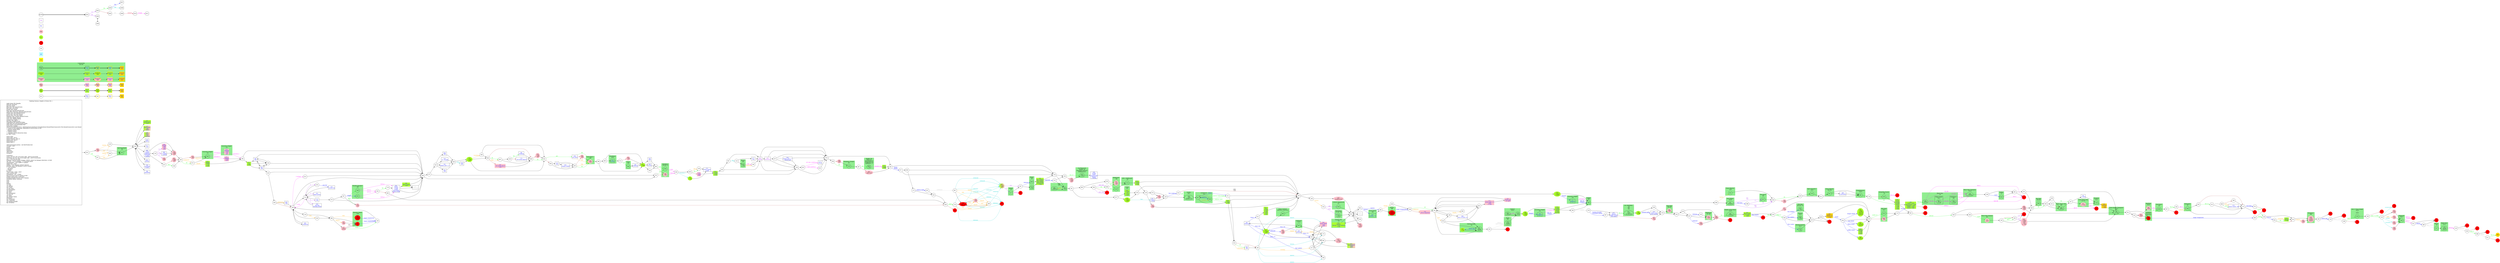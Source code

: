 digraph "Fighting Fantasy: Knights of Doom" {
	// graph defaults
	rankdir=LR
	mclimit=50
	nodesep=.3 // changes horizontal separation of nodes
	ranksep=.4 // changes vertical separation of nodes
	node [height=.7
		width=.7
		shape=ellipse
		margin=0]
	edge[weight=5]

	// a box for a graph label
	// note that you can override the defaults set above
	title [label = "Fighting Fantasy: Knights of Doom 56/--/--\n\n \
		Light Green Fill: Benefits\l \
		Pink Fill: Penalties\l \
		Red Fill: Death\l \
		Blue Text: Key Items/Events\l \
		Red Text: Lost Items\l \
		Purple Text: Shops\l \
		Blue Line: Forced Items/Events\l \
		Light Blue Text/Line: Optional Items/Events\l \
		Purple Line: Dice Related Events\l \
		Green Line: Stat Test Passed\l \
		Brown Line: Stat Test Failed\l \
		Magenta Line: Combat Related Events\l \
		Grey Text: Riddle Answer\l \
		Grey Line: Hidden Option\l \
		Orange Line: Spells\l \
		Red Line: Possible Error\l \
		Gold/Yellow Fill: Required Nodes\l \
		Light Blue Fill: Recommended Nodes\l \
		Gold Outline: Recommended Path\l \
		Green Box: Combat\l \
		SK/ST/LK/AT/AR/TM/CW/CL: Skill/Stamina/Luck/Attack Strength/Attack Round/Time/Consecutive Win Round/Consecutive Lose Round\l \
		?: Chance of this happening, depending on instructions in text\l \
		*: Special Combat Rules\l \
		-: Negative Status\l \
		+: Positive Status\l \
		^: Damage can be reduced by items\l \
		@: Take 2 items\l\l \
		Starts with:\l \
		Initial Skill: 1d6+6\l \
		Initial Stamina: 2d6+12\l \
		Initial Luck: 1d6+6\l \
		Initial Honor: 6\l \
		Initial Time: 0\l\l \
		skill/stamina/luck potion: +all SK/ST/LK&1ILK\l \
		10 meal: +4ST\l \
		sword\l \
		leather armor\l \
		lantern\l \
		tinderbox\l \
		2d6+6 gold\l \
		backpack\l\l \
		Comments:\l \
		Lance, test SK, SK-2 if no lance skill, -2EST if successful\l \
		Crossbow, test SK, SK-2 if no target skill, -2EST if successful\l \
		Axe, -1 SK if no axe skill\l \
		Ironbane, destroy enemy weapon (-3ESK), armor (no damage reduction), or both\l \
		SK* test, -1 if no tracking, +1 if hunting charm\l \
		shadowblade, +1AT, 3DMG vs undead\l \
		shield ring, -1EAT\l \
		aelfgar, +1AT, damage undead+demons\l \
		grenade, deals 1d6 damage to self or enemy\l \
		+, use crossbow\l \
		-, use lance\l \
		!, EDMG+\l \
		@, DMG-\l \
		**holy strike -1ESK, -2EST\l \
		salve restores 6ST\l \
		warhammer -1AT, +1DMG\l \
		holy oil can be used as banish or holy\l \
		ziridian charm pass 2 luck tests\l \
		healing draught restores IST/2 stamina\l \
		revelation equals commune\l \
		none\l \
		none\l \
		none\l \
		Market:\l \
		1g: rope\l \
		1g: lantern\l \
		3g: 6 bolts\l \
		1g: per meal\l \
		5g: breastplate\l \
		2g: mirror\l \
		4g: salve\l \
		6g: warhammer\l \
		7g: holy oil\l \
		3g: spear\l \
		4g: ziridian charm\l \
		Alchemist:\l \
		4g: witherwell\l \
		3g: 2 antitoxin\l \
		3g: healing draught\l \
		6g: revelation\l \
		"
		shape = "box"
		margin = 0.1]

	subgraph Required {
		node [style = "filled" color = "gold" fillcolor = "gold" fontcolor = "blue" shape = "rect"]
		key3
		boo5
		dam5
		monboo5
		mondam5
		mon5
		286
		242
		400 [fontcolor = "black" shape = "octagon"]
	}

	subgraph Required2 {
		node [style = "filled" color = "#FFF700" fillcolor = "#FFF700" fontcolor = "blue" shape = "rect"]
		req2
	}

	subgraph Recommended {
		node [penwidth = 3 color = "gold"]
		txt2
		key2 [shape = "rect" fontcolor = "blue"]
		boo3 [style = "filled" fillcolor = "greenyellow"]
		boo4 [style = "filled" fillcolor = "greenyellow"]
		dam3 [style = "filled" fillcolor = "pink"]
		dam4 [style = "filled" fillcolor = "pink"]
		monboo3 [style = "filled" fillcolor = "greenyellow"]
		monboo4 [style = "filled" fillcolor = "greenyellow"]
		mondam3 [style = "filled" fillcolor = "pink"]
		mondam4 [style = "filled" fillcolor = "pink"]
		mon3
		mon4
	}
	
	subgraph Optional {
		node [style = "filled" color = "paleturquoise1" fillcolor = "paleturquoise1" fontcolor = "blue" shape = "rect"]
		opt
	}

	subgraph Combat {
		style = "filled" color = "palegreen2"
		subgraph cluster_MONSTER {
			label = "? MONSTER\n 0/0 0/0"
			mon1 [label = "\N\n text"]
			mon2 [shape = "rect" fontcolor = "blue" label = "\N\n text"]
			mon3 [label = "\N\n text"]
			mon4 [shape = "rect" fontcolor = "blue" label = "\N\n text"]
			mon5 [shape = "rect" fontcolor = "blue" label = "\N\n text"]
			monboo1 [style = "filled" color = "greenyellow" label = "\N\n text"]
			monboo2 [shape = "rect" style = "filled" color = "greenyellow" fontcolor = "blue" label = "\N\n text"]
			monboo3 [label = "\N\n text"]
			monboo4 [shape = "rect" fontcolor = "blue" label = "\N\n text"]
			monboo5 [shape = "rect" fontcolor = "blue" label = "\N\n text"]
			mondam1 [style = "filled" color = "pink" label = "\N\n text"]
			mondam2 [shape = "rect" style = "filled" color = "pink" fontcolor = "blue" label = "\N\n text"]
			mondam3 [label = "\N\n text"]
			mondam4 [shape = "rect" fontcolor = "blue" label = "\N\n text"]
			mondam5 [shape = "rect" fontcolor = "blue" label = "\N\n text"]
		}
		
		subgraph cluster_SPECTRAL_KNIGHT {
			label = "Spectral Knight\n 9/8"
			255
		}
		
		subgraph cluster_ASSASSIN_S_DAGGER {
			label = "Assassin's Dagger\n 10/-"
			043
		}
		
		subgraph cluster_ASSASSIN_S_DAGGER2 {
			label = "Assassin's Dagger\n 10/-"
			373 [shape = "rect" style = "filled" color = "pink" fontcolor = "blue" label = "\N\n Reggad\n +1DAY\n -1SK\n -2ST"]
		}
		
		subgraph cluster_DEMONIC_SLAYER {
			label = "Demonic Slayer\n 10/8"
			013 [style = "filled" color = "red"]
			223 [style = "filled" color = "red" label = "\N\n -1ESK\n -2EST"]
		}
		
		subgraph cluster_HOODED_ATTACKER {
			label = "Hooded Attacker*\n 8/8"
			025
			106
		}
		
		subgraph cluster_GREAT_BOAR {
			label = "Great Boar+-\n 8/8"
			256 [style = "filled" color = "pink" label = "\N\n +2PT"]
		}
		
		subgraph cluster_THORNBEAST {
			label = "Thornbeast\n 8/10"
			352 [shape = "rect" fontcolor = "blue" label = "\N\n Nroht"]
		}
		
		subgraph cluster_CLERIC {
			label = "Cleric\n 6/6"
			394
		}
		
		subgraph cluster_MURDERER {
			label = "Murderer\n 7/6 6/8 7/7"
			038
			346 [style = "filled" color = "pink" label = "\N\n -2ST"]
		}
		
		subgraph cluster_WYRD {
			label = "Wyrd**\n 9/6"
			036 [label = "\N\n -1AT"]
		}
		
		subgraph cluster_MUMMERS_DRAGON {
			label = "Mummers' Dragon\n 8/7"
			328
		}
		
		subgraph cluster_MUMMERS {
			label = "Knight 7/6\n Witch 8/7\n Horsehead 6/7\n Pickpocket 6/5\n Oddfellow 7/7"
			062 [label = "\N*\n -1AT"]
		}
		
		subgraph cluster_INITIATE {
			label = "Initiate\n 7/6"
			157
		}
		
		subgraph cluster_BRYAR {
			label = "Bryar\n 9/9"
			089
			272 [label = "\N\n -2AT"]
		}
		
		subgraph cluster_OUTLAWS {
			label = "Cut-Throat 6/5\n Bandit 7/6\n Renegade Monk 6/7\n Wolfshead 8/7"
			205 [label = "\N*\n +1AT?"]
		}
		
		subgraph cluster_LICH {
			label = "Lich\n 8/9"
			065 [label = "\N\n -1d6EST"]
			283 [label = "\N\n -1AT?"]
		}
		
		subgraph cluster_HELLHOUND {
			label = "Hellhound*\n 7/6"
			310
			375 [style = "filled" color = "pink" label = "\N\n -1SK\n -2ST"]
		}
		
		subgraph cluster_HELLHOUNDS {
			label = "1d6+1 Hellhound*\n 7/6"
			115
		}
		
		subgraph cluster_CRONE {
			label = "Crone\n 6/5"
			292 [shape = "rect" style = "filled" color = "greenyellow" fontcolor = "blue" label = "\N\n 2 meal\n -1AT\n +1DAY\n +2ST"]
		}
		
		subgraph cluster_SNAKES {
			label = "Snakes\n 8/11"
			300 [label = "\N\n -2AT?\n EDMG=4?"]
		}
		
		subgraph cluster_COCKATRICE {
			label = "Cockatrice*\n 7/7"
			027
			090
		}
		
		subgraph cluster_CAILLEACH {
			label = "Cailleach*\n 12/12"
			345
		}
		
		subgraph cluster_CHAOS_CENTAUR {
			label = "Chaos Centaur!\n 10/9 9/10 10/10 9/11"
			060
		}
		
		subgraph cluster_UNDEAD_CHAMPION {
			label = "Undead Champion@\n 9/7"
			358
		}
		
		subgraph cluster_HORSEMAN {
			label = "Horseman\n 7/7 6/7 7/6"
			275 [label = "\N\n -2AT?"]
		}
		
		subgraph cluster_VAMPIRE_BAT {
			label = "Vampire Bat\n 7/6"
			234 [shape = "rect" style = "filled" color = "greenyellow" fontcolor = "blue" label = "\N\n lantern\n Myrton -1ESK undead\n +1LK"]
		}
		
		subgraph cluster_GRAVE_WORM {
			label = "Grave-Worm\n 8/6"
			337 [shape = "rect" fontcolor = "blue" label = "\N\n guildas: 75"]
		}
		
		subgraph cluster_HAUNT {
			label = "Haunt\n 9/8"
			376 [style = "filled" color = "red" label = "\N\n -1ESK?\n -2EST?"]
		}
		
		subgraph cluster_SKELETAL_DOG {
			label = "Skeletal Dog@\n 7/6"
			320 [style = "filled" color = "greenyellow" label = "\N\n +1LK"]
			391 [label = "\N\n -1ESK?\n -2EST?"]
		}
		
		subgraph cluster_DEATHSHEAD {
			label = "Haunt\n 9/5"
			270 [label = "\N\n -1ESK?\n -2EST?"]
		}
		
		subgraph cluster_CADAVER {
			label = "Cadaver\n 10/12"
			056
			116 [label = "\N\n -1AT?"]
		}
		
		subgraph cluster_ASSASSIN_S_DAGGER3 {
			label = "Assassin's Dagger\n 10/-"
			249 [shape = "rect" fontcolor = "blue" label = "\N\n dagger?"]
		}
		
		subgraph cluster_ASSASSIN_S_DAGGER4 {
			label = "Assassin's Dagger\n 10/-"
			371 [shape = "rect" fontcolor = "blue" label = "\N\n dagger?"]
		}
		
		subgraph cluster_ORC_WOLF_RIDER {
			label = "Orc Wolf-Rider\n 7/6\n 6/6\n 7/5"
			037 [label = "\N\n -1AT?\n -2x1d6/2ST"]
		}
		
		subgraph cluster_TREE_MAN {
			label = "Tree Man\n 8/8 8/8"
			069 [style = "filled" color = "pink" label = "\N\n +4PT"]
		}
		
		subgraph cluster_WODEWOSE {
			label = "Wodewose\n 9/7 9/8"
			018 [style = "filled" color = "pink" label = "\N\n +5PT"]
		}
		
		subgraph cluster_KNIGHT_OF_THE_FLAME {
			label = "Knight of the Flame\n 12/12"
			280 [label = "\N\n +1EDMG"]
		}
		
		subgraph cluster_HORNED_SERPENT {
			label = "Horned Serpent\n 8/13"
			273 [label = "\N\n -2AT"]
		}
		
		subgraph cluster_FIRE_IMP {
			label = "Fire Imp\n 9/4 8/4 7/5"
			165 [label = "\N\n -2AT"]
		}
		
		subgraph cluster_VERACNA {
			label = "Veracna\n 9/10"
			366 [label = "\N\n -2AT"]
		}
		
		subgraph cluster_HILL_GIANT {
			label = "Hill Giant\n 9/11"
			010
			088 [style = "filled" color = "pink" label = "\N*\n -2ST"]
		}
		
		subgraph cluster_BEAST_MEN {
			label = "Beast Men\n 10"
			184 [label = "\N\n -2EAT?"]
			
			subgraph cluster_CHAOS_STEED {
				color = "black" fillcolor = "palegreen2"
				label = "Chaos Steed\n 9/12"
				067 [label = "\N\n -1EFR"]
			}
			
			subgraph cluster_GOREHORN {
				color = "black" fillcolor = "palegreen2"
				label = "Gorehorn+\n 8/9"
				254 [label = "\N\n -1EFR"]
			}
		}
		
		subgraph cluster_CHAOS_KNIGHT_CHAMPION {
			label = "Chaos Knight Champion*\n 12/12"
			296 [label = "\N\n -0~2AT"]
		}
		
		subgraph cluster_RAT_MAN {
			label = "Rat Man\n 5/6 6/5"
			393
		}
		
		subgraph cluster_CHAOS_BEAST_MAN {
			label = "Chaos Beast Man\n 8/8"
			386 [label = "\N\n -2EST?"]
		}
		
		subgraph cluster_RABID_CHAOS_HOUND {
			label = "Chaos Beast Man\n 7/7 7/7"
			331 [style = "filled" color = "pink" label = "\N\n -0~4ST"]
		}
		
		subgraph cluster_GARGOYLE {
			label = "Gargoyle\n 9/10 9/11\n 10/9 9/10"
			363 [style = "filled" color = "red" label = "\N\n -1AT"]
		}
		
		subgraph cluster_BEAST_MAN_SHAMAN {
			label = "Beast Man Shaman\n 8/7"
			171 [style = "filled" color = "pink" label = "\N\n -3ST?"]
		}
		
		subgraph cluster_REPTILIAN {
			label = "Reptilian\n 10/15"
			294 [style = "filled" color = "pink" label = "\N\n -2ST?"]
		}
		
		subgraph cluster_IRON_EATER {
			label = "Iron-Eater*\n 4/5"
			329
		}
		
		subgraph cluster_POLTERGEIST {
			label = "Poltergeist\n 9/-"
			198
		}
		
		subgraph cluster_MORGWYN {
			label = "Morgwyn*\n 9/9"
			029 [style = "filled" color = "pink" label = "\N\n -1SK?\n -1ESK?\n -2EST?"]
		}
		
		subgraph cluster_MURGRIM {
			label = "Murgrim\n 10/11"
			110
		}
		
		subgraph cluster_BEAST_MAN_CHAMPION {
			label = "Beast Man Champion\n 12/14"
			149 [label = "\N\n +1EDMG"]
		}
		
		subgraph cluster_SOLDIER {
			label = "Soldier\n 7/7"
			035
		}
		
		subgraph cluster_TROLL {
			label = "Soldier\n 9/9"
			048
		}
		
		subgraph cluster_IRON_GOLEM {
			label = "Iron Golem*\n 10/16"
			382 [label = "\N\n -weapon?"]
		}
		
		subgraph cluster_WAR_HORSE {
			label = "War-Horse\n 8/9"
			347
		}
		
		subgraph cluster_OGER_OVERSEER {
			label = "Oger Overseer-*\n 9/10"
			124
		}
		
		subgraph cluster_WEAPONMASTER {
			label = "Weaponmaster\n 10/12"
			061
		}
		
		subgraph cluster_HOBGOBLIN_FANATIC {
			label = "Hobgoblin Fanatic\n 7/6"
			233
		}
		
		subgraph cluster_CHAOS_WARRIOR {
			label = "Chaos Warrior\n 9/8 8/9"
			357
		}
		
		subgraph cluster_CHAOS_KNIGHT {
			label = "1d6-1? Chaos Knight\n 10/12\n ...\n 10/12"
			229
		}
		
		subgraph cluster_BELGAROTH {
			label = "Belgaroth\n 12/17"
			162
		}
		
		subgraph cluster_RAVEN {
			label = "Raven\n 7/8"
			127
		}
		
		subgraph cluster_NIGHT_MARE {
			label = "Night-Mare\n 10/11"
			176 [label = "\N\n -1ESK?\n -2EST?"]
		}
		
		subgraph cluster_CHAOS_WARRIOR2 {
			label = "Chaos Warrior*\n 10/9"
			201
		}
		
		cbt
	}

	subgraph Death {
		node [style = "filled" color = "red"]
		ddt
		004
		007
		013
		028
		039
		092
		096
		107
		108
		113
		118
		143
		144
		155
		159
		169
		180
		207
		210
		223
		238
		259
		265
		271
		276
		282
		318
		364
		355
		359
		388
	}

	subgraph Boost {
		node [style = "filled" color = "greenyellow"]
		bst
		boo1 [label = "\N\n text"]
		boo2 [shape = "rect" fontcolor = "blue" label = "\N\n text"]
		boo3 [label = "\N\n text"]
		boo4 [shape = "rect" fontcolor = "blue" label = "\N\n text"]
		boo5 [shape = "rect" fontcolor = "blue" label = "\N\n text"]
		017 [label = "\N\n +1HR"]
		024 [shape = "rect" fontcolor = "blue" label = "\N\n 3 meal\n +1DAY\n +1LK"]
		032 [shape = "rect" fontcolor = "blue" label = "\N\n griffin shield\n -1EAT"]
		033 [shape = "rect" fontcolor = "blue" label = "\N\n flame shield\n +1DAY\n +2ST"]
		041 [color = "greenyellow:pink" label = "\N\n +1LK\n -4ST"]
		081 [label = "\N\n +all SK\n +all ST"]
		101 [shape = "rect" fontcolor = "blue" label = "\N\n Ecrof\n 5 meals\n 20 gold\n sword?\n +1LK\n +1HR\n +5ST\n +5FR"]
		122 [shape = "rect" fontcolor = "blue" label = "\N\n Rotiart\n +1LK"]
		125 [label = "\N\n +1DAY\n +4ST"]
		135 [label = "\N\n +1DAY\n +3ST"]
		136 [label = "\N\n +1HR"]
		141 [shape = "rect" fontcolor = "blue" label = "\N\n dagger\n +1DAY\n +1LK\n +2ST"]
		152 [shape = "rect" fontcolor = "blue" label = "\N\n 8 gold\n +1HR"]
		160 [shape = "rect" fontcolor = "blue" label = "\N\n garlic breath\n +4ST"]
		168 [shape = "rect" fontcolor = "blue" label = "\N\n 2 meal\n +1HR"]
		177 [color = "greenyellow:pink" shape = "rect" fontcolor = "blue" label = "\N\n breastplate\n -1AT\n -1DMG"]
		185 [shape = "rect" fontcolor = "blue" label = "\N\n fear spiders/\n fear snakes/\n fear height\n twisted staff\n +1HR"]
		186 [shape = "rect" fontcolor = "blue" label = "\N\n fireball\n +1SK\n +1LK\n +4ST"]
		199 [label = "\N\n +1HR\n +2LK"]
		202 [label = "\N\n +1DAY\n +2ST"]
		217 [shape = "rect" fontcolor = "blue" label = "\N\n -fear\n +1DAY\n +1LK\n +1SK \n +2ST\n -2ST"]
		231 [color = "greenyellow:pink" shape = "rect" fontcolor = "blue" label = "\N\n shadowblade\n -1SK?\n -2ST?"]
		241 [shape = "rect" fontcolor = "blue" label = "\N\n -3 gold\n +1DAY\n +2ST"]
		242 [shape = "rect" fontcolor = "blue" label = "\N\n celastrix\n +1LK\n +1HR"]
		253 [label = "\N\n +1LK"]
		286 [shape = "rect" fontcolor = "blue" label = "\N\n aelfgar: 11\n restore ST\n +1LK"]
		317 [shape = "rect" fontcolor = "blue" label = "\N\n -1g?\n +2ST?"]
		306 [shape = "rect" fontcolor = "blue" label = "\N\n varen +4FR\n mercenaries +5FR\n villagers +3FR\n militia +4FR\n tactics +2FR"]
		319 [label = "\N\n +1DAY?\n +1ST?"]
		336 [color = "greenyellow:pink" shape = "rect" fontcolor = "blue" label = "\N\n mace\n -1AT\n +1EDMG"]
		369 [label = "\N\n +all ST"]
		374 [shape = "rect" fontcolor = "blue" label = "\N\n 5 gold\n 3 meals\n Ecrof\n +1DAY\n -all ST/2"]
		395 [label = "\N\n +1HR\n +all SK\n +all LK\n +all ST"]
	}

	subgraph Damage {
		node [style = "filled" color = "pink"]
		ddg
		dam1 [label = "\N\n text"]
		dam2 [shape = "rect" fontcolor = "blue" label = "\N\n text"]
		dam3 [label = "\N\n text"]
		dam4 [shape = "rect" fontcolor = "blue" label = "\N\n text"]
		dam5 [shape = "rect" fontcolor = "blue" label = "\N\n text"]
		005 [label = "\N\n -2x2d6(-4?)ST"]
		020 [label = "\N\n -5ST"]
		021 [label = "\N\n -1SK?\n -0~4ST"]
		044 [label = "\N\n -1LK\n -3ST?"]
		056 [label = "\N\n -1d6ST"]
		078 [label = "\N\n -1SK\n -3ST"]
		079 [label = "\N\n -2ST"]
		084 [label = "\N\n +1HR\n -1SK?\n -1LK\n -2~4ST"]
		114 [label = "\N\n -1HR\n -2ST"]
		131 [shape = "rect" fontcolor = "blue" label = "\N\n shield ring\n -0~4ST"]
		132 [shape = "rect" fontcolor = "blue" label = "\N\n -1d6 metal objects\n -2ST"]
		133 [label = "\N\n -1HR"]
		143 [label = "\N\n -1d6+2ST"]
		145 [label = "\N\n -3ST"]
		146 [label = "\N\n -5ST"]
		153 [shape = "rect" fontcolor = "blue" label = "\N\n -1SK in sepulchre"]
		163 [label = "\N\n -1SK\n -2ST"]
		167 [label = "\N\n -1ST?"]
		170 [shape = "rect" fontcolor = "blue" label = "\N\n 3 gold\n -2ST"]
		182 [label = "\N\n -1ST"]
		183 [label = "\N\n -2ST"]
		204 [label = "\N\n -4ST"]
		208 [label = "\N\n -4ST"]
		209 [label = "\N\n -2ST"]
		211 [shape = "rect" fontcolor = "blue" label = "\N\n Reggad\n +1DAY\n -2ST?"]
		214 [shape = "rect" fontcolor = "blue" label = "\N\n ballad, part 3: 8\n -1SK?\n -3~6ST"]
		216 [label = "\N\n -1SK\n -3ST"]
		228 [label = "\N\n -2ST"]
		237 [label = "\N\n -3ST"]
		239 [label = "\N\n -2ST"]
		257 [label = "\N\n -1LK"]
		261 [label = "\N\n -1HR\n -2ST"]
		262 [label = "\N\n -5ST"]
		264 [label = "\N\n -1ST"]
		298 [shape = "rect" fontcolor = "blue" label = "\N\n Eugalp\n -1SK\n -1LK\n -3ST"]
		299 [label = "\N\n -5ST"]
		301 [label = "\N\n -1LK\n -3ST"]
		321 [label = "\N\n -3x?ST"]
		301 [label = "\N\n -1d6+2ST*"]
		349 [label = "\N\n +5PT"]
		350 [shape = "rect" fontcolor = "blue" label = "\N\n moon shield\n -1LK\n -2ST?"]
		368 [label = "\N\n +3PT"]
		370 [label = "\N\n -2ST"]
		397 [label = "\N\n -1LK"]
		399 [label = "\N\n -2HR\n -2LK"]
	}

	subgraph Key_Item {
		node [fontcolor = "blue" shape = "rect"]
		kky
		key1 [label = "\N\n text"]
		key2 [label = "\N\n text"]
		key3 [label = "\N\n text"]
		009 [label = "\N\n lance"]
		034 [label = "\N\n ballad, part 1: 7\n refund gold"]
		046 [label = "\N\n talisman"]
		051 [label = "\N\n Enorc\n +1DAY"]
		052 [label = "\N\n glass prism"]
		055 [label = "\N\n dragon shield"]
		064 [label = "\N\n -3 meal/\n -1 potion"]
		068 [label = "\N\n info" tooltip = "manticore banarask hills"]
		070 [label = "\N\n power words: 196"]
		071 [label = "\N\n axe"]
		072 [label = "\N\n Ronnoc\n magic sword\n lion shield"]
		080 [label = "\N\n 5 meal\n lantern\n tinderbox\n 20 gold\n 2 potion"]
		091 [label = "\N\n helmet"]
		099 [label = "\N\n info" tooltip = "clerics evil / forest in danger / slained by demon"]
		103 [label = "\N\n Eehsnab"]
		111 [label = "\N\n info" tooltip = "clerics temple havalok / miller spy"]
		112 [label = "\N\n info" tooltip = "runes translation"]
		117 [label = "\N\n Ecrof"]
		121 [label = "\N\n raven charm\n 3 gold"]
		174 [label = "\N\n -1d3 metal objects"]
		206 [label = "\N\n info" tooltip = "aelfgar in cairns of dunar?"]
		215 [fontcolor = "grey" label = "\N\n cadaver"]
		230 [label = "\N\n crossbow\n 6 bolts"]
		232 [label = "\N\n crystal orb"]
		244 [label = "\N\n -6~+6 gold"]
		246 [label = "\N\n 8 gold\n locket\n quarterstaff\n dagger\n 2 swords"]
		258 [label = "\N\n info" tooltip = "beware beast that are men / heel warrior of stone / forest of skull"]
		266 [label = "\N\n ironbane"]
		268 [label = "\N\n info" tooltip = "priest ghost graveyard / end of hiding blood moon / druid dark rites forest / robbers countryside"]
		277 [label = "\N\n info" tooltip = "lord of the first / prisoners of wickerman"]
		281 [label = "\N\n ballad, part 1: 3"]
		288 [label = "\N\n Ecrof"]
		304 [label = "\N\n door of skulls: x5"]
		305 [label = "\N\n iron key\n hunting charm"]
		315 [label = "\N\n forest sap\n elven amulet"]
		341 [label = "\N\n info" tooltip = "tapestry tree people"]
		342 [label = "\N\n -2 meal"]
		343 [label = "\N\n use xbow"]
		354 [label = "\N\n Rellim\n 2 meal\n 6 gold\n herb liquid\n hood & cloak"]
		362 [label = "\N\n info" tooltip = "herluin west"]
		377 [fontcolor = "grey" label = "\N\n wolfsbane"]
		380 [label = "\N\n info" tooltip = "free bird of light"]
		383 [label = "\N\n Eehsnab"]
		389 [label = "\N\n gauntlets"]
		390 [label = "\N\n 4 grenades"]
		392 [label = "\N\n cockatrice"]
	}
	
	subgraph Shop {
		node [fontcolor = "purple" shape = "rect"]
		shp
		193 [label = "\N\n Alchemist"]
		248 [label = "\N\n Market"]
	}

	mon1 -> mon2 -> mon3 -> mon4 -> mon5 [penwidth = 3]
	boo1 -> boo2 -> boo3 -> boo4 -> boo5 [penwidth = 3]
	dam1 -> dam2 -> dam3 -> dam4 -> dam5
	txt1 -> key1 -> txt2 -> key2 -> key3
	monboo1 -> monboo2 -> monboo3 -> monboo4 -> monboo5
	mondam1 -> mondam2 -> mondam3 -> mondam4 -> mondam5

	myTitle -> z001 [penwidth = 3]
	z001 -> z002 [color = "purple" fontcolor = "purple" label = "1-3"]
	z001 -> z003 [color = "purple" fontcolor = "purple" label = "4-6"]
	z002 -> z004 [color = "green" fontcolor = "green" label = "LK"]
	z002 -> z005 [color = "brown"]
	z003 -> z006 [dir = "both"]
	z004 -> z007 [color = "blue" fontcolor = "blue" label = "req"]
	z004 -> z008 [color = "cyan3" fontcolor = "cyan3" label = "-opt"]
	z005 -> z009 [color = "grey" fontcolor = "grey" label = "info"]
	z009 -> z010 [color = "crimson" fontcolor = "crimson" label = "error(?)"]
	z010 -> z011 [color = "magenta" fontcolor = "magenta" label = "escape"]
	{
		rank = same
		z003
		z006
	}
	title -> 001
	001 -> 057 [color = "green" fontcolor = "green" label = "LK"]
	001 -> 145
	002 -> 159 [color = "brown"]
	002 -> 338 [color = "green" fontcolor = "green" label = "DAY&le;6"]
	003 -> 156 [color = "orange" fontcolor = "orange" label = "ride"]
	003 -> 156 [color = "green" fontcolor = "green" label = "LK"]
	003 -> 170 [color = "brown"]
	005 -> 031
	006 -> 070 [color = "orange" fontcolor = "orange" label = "lore"]
	006 -> 070 [color = "green" fontcolor = "green" label = "LK"]
	006 -> 189 [color = "brown"]
	008 -> 291 [color = "green" fontcolor = "green" label = "LK"]
	008 -> 216 [color = "brown"]
	010 -> 173
	011 -> 400 [color = "green" fontcolor = "green" label = "SK+2?"]
	011 -> 144 [color = "brown"]
	012 -> 217
	012 -> 202
	013 -> 128 [color = "blue" fontcolor = "blue" label = "magic weapon/win"]
	014 -> 204 [color = "orange" fontcolor = "orange" label = "banish"]
	014 -> 029
	015 -> 049
	016 -> 361
	016 -> 391
	016 -> 109
	017 -> 288
	017 -> 158
	017 -> 206
	018 -> 368
	019 -> 310 [color = "green" fontcolor = "green" label = "LK"]
	019 -> 375 [color = "brown"]
	020 -> 162
	021 -> 231
	021 -> 316
	022 -> 314
	023 -> 010 [color = "green" fontcolor = "green" label = "4xSK+2?"]
	023 -> 088 [color = "brown"]
	024 -> 332
	024 -> 150
	025 -> 235 [color = "magenta" fontcolor = "magenta" label = "EST&le;2"]
	025 -> 354 [color = "magenta" fontcolor = "magenta" label = "EST&le;2"]
	026 -> 099
	026 -> 099 [color = "orange" fontcolor = "orange" label = "commune"]
	026 -> 166 [color = "brown"]
	027 -> 090 [color = "orange" fontcolor = "orange" label = "arcane"]
	027 -> 090 [color = "blue" fontcolor = "blue" label = "cockatrice"]
	027 -> 221 [color = "blue" fontcolor = "blue" label = "Enorc"]
	027 -> 168
	029 -> 290
	030 -> 112
	030 -> 353
	031 -> 215
	031 -> 044
	031 -> 195
	031 -> 381
	033 -> 169 [color = "blue" fontcolor = "blue" label = "fear heights"]
	033 -> 245
	034 -> 139
	034 -> 314
	035 -> 207 [color = "magenta" fontcolor = "magenta" label = "AR>4"]
	035 -> 302
	036 -> 164 [color = "orange" fontcolor = "orange" label = "banish"]
	036 -> 164 [color = "magenta" fontcolor = "magenta" label = "win"]
	037 -> 136
	038 -> 293 [color = "magenta" fontcolor = "magenta" label = "2 kills"]
	040 -> 258 [color = "cyan3" fontcolor = "cyan3" label = "-3g"]
	040 -> 125
	041 -> 157 [color = "purple" fontcolor = "purple" label = "1-4"]
	041 -> 287 [color = "purple" fontcolor = "purple" label = "5-6"]
	042 -> 270 [color = "grey" fontcolor = "grey" label = "cadaver\n door of skulls"]
	042 -> 007
	043 -> 373 [color = "magenta" fontcolor = "magenta" label = "2CW/AR>4"]
	043 -> 211 [color = "magenta" fontcolor = "magenta" label = "2CW/AR>4"]
	044 -> 031
	045 -> 077 [color = "blue" fontcolor = "blue" label = "Nroht/\n Rellim"]
	045 -> 219
	046 -> 017
	047 -> 240 [color = "green" fontcolor = "green" label = "SK-2?"]
	047 -> 155 [color = "brown"]
	048 -> 098
	049 -> 147
	049 -> 191
	050 -> 220 [color = "green" fontcolor = "green" label = "LK"]
	050 -> 146 [color = "brown"]
	051 -> 182
	051 -> 126
	052 -> 274
	053 -> 117 [color = "magenta" fontcolor = "magenta" label = "AT=SK+12/EST&le;4"]
	053 -> 022 [color = "magenta" fontcolor = "magenta" label = "EAT=22/ST&le;4"]
	054 -> 122 [color = "orange" fontcolor = "orange" label = "commune"]
	054 -> 122 [color = "green" fontcolor = "green" label = "LK"]
	054 -> 014 [color = "brown"]
	055 -> 353
	056 -> 116
	057 -> 105 [color = "orange" fontcolor = "orange" label = "banish"]
	057 -> 303 [color = "orange" fontcolor = "orange" label = "holy"]
	057 -> 255
	058 -> 113
	058 -> 286
	059 -> 279 [color = "green" fontcolor = "green" label = "4dST"]
	059 -> 108 [color = "brown"]
	060 -> 332
	061 -> 178
	062 -> 152 [color = "magenta" fontcolor = "magenta" label = "win/AR>16"]
	063 -> 243
	064 -> 114
	065 -> 283
	066 -> 223 [color = "orange" fontcolor = "orange" label = "holy"]
	066 -> 237 [color = "orange" fontcolor = "orange" label = "banish"]
	066 -> 321
	066 -> 013
	067 -> 149 [color = "magenta" fontcolor = "magenta" label = "win AR"]
	067 -> 254 [color = "magenta" fontcolor = "magenta" label = "lose AR"]
	068 -> 040
	069 -> 324
	070 -> 212
	072 -> 037 [color = "green" fontcolor = "green" label = "SK+2?"]
	072 -> 397 [color = "brown"]
	073 -> 182
	073 -> 126
	074 -> 187
	074 -> 049
	075 -> 141 [color = "orange" fontcolor = "orange" label = "banish"]
	075 -> 043
	076 -> 368
	076 -> 297
	077 -> 093
	077 -> 219
	078 -> 205
	079 -> 162
	080 -> 114
	080 -> 154
	080 -> 197
	081 -> 023
	082 -> 038 [color = "green" fontcolor = "green" label = "LK"]
	082 -> 346 [color = "brown"]
	083 -> 059
	084 -> 340
	084 -> 296
	085 -> 295
	085 -> 019
	086 -> 365
	086 -> 017
	087 -> 250
	087 -> 008
	088 -> 173
	089 -> 185
	090 -> 027
	090 -> 027 [color = "brown"]
	090 -> 221 [color = "green" fontcolor = "green" label = "mirror/ 2xLK/ Enorc"]
	090 -> 168 [color = "green" fontcolor = "green" label = "mirror/ 2xLK"]
	093 -> 172
	093 -> 219
	094 -> 190 [color = "orange" fontcolor = "orange" label = "banish"]
	094 -> 376
	095 -> 021
	095 -> 316
	097 -> 143
	097 -> 239 [color = "orange" fontcolor = "orange" label = "holy"]
	097 -> 260 [color = "orange" fontcolor = "orange" label = "banish"]
	097 -> 028 [color = "cyan3" fontcolor = "cyan3" label = "talisman"]
	097 -> 041 [color = "cyan3" fontcolor = "cyan3" label = "-witherall"]
	098 -> 201 [color = "orange" fontcolor = "orange" label = "tactics"]
	098 -> 382
	099 -> 166
	100 -> 054 [color = "blue" fontcolor = "blue" label = "Ronnoc"]
	100 -> 014
	101 -> 306
	101 -> 002
	102 -> 026
	102 -> 049
	103 -> 316 [color = "blue" fontcolor = "blue" label = "from 175"]
	103 -> 202 [color = "blue" fontcolor = "blue" label = "from 163"]
	104 -> 265
	104 -> 192 [color = "green" fontcolor = "green" label = "fear heights\n SK-2"]
	104 -> 192 [color = "brown"]
	105 -> 356
	106 -> 235 [color = "magenta" fontcolor = "magenta" label = "EST&le;2"]
	106 -> 354 [color = "magenta" fontcolor = "magenta" label = "EST&le;2"]
	109 -> 063 [color = "orange" fontcolor = "orange" label = "banish"]
	109 -> 243
	109 -> 304
	110 -> 242
	111 -> 074
	111 -> 274
	112 -> 055
	112 -> 353
	114 -> 200
	115 -> 024
	116 -> 056 [color = "magenta" fontcolor = "magenta" label = "2CL"]
	116 -> 199
	117 -> 314
	119 -> 203 [color = "orange" fontcolor = "orange" label = "lore"]
	119 -> 066
	120 -> 333 [color = "grey" fontcolor = "grey" label = "celastrix"]
	120 -> 210
	121 -> 241
	122 -> 014
	123 -> 036
	123 -> 277
	124 -> 311
	125 -> 309 [color = "orange" fontcolor = "orange" label = "tracking"]
	125 -> 385
	125 -> 291
	126 -> 252 [color = "blue" fontcolor = "blue" label = "fear snakes"]
	126 -> 300
	127 -> 176
	128 -> 166
	129 -> 196 [color = "grey" fontcolor = "grey" label = "power words"]
	129 -> 276
	130 -> 205 [color = "green" fontcolor = "green" label = "SK+2?"]
	130 -> 078 [color = "brown"]
	131 -> 243
	132 -> 008
	133 -> 332
	134 -> 362
	134 -> 268
	134 -> 049
	135 -> 051 [color = "cyan3" fontcolor = "cyan3" label = "fear"]
	135 -> 379
	136 -> 315 [color = "blue" fontcolor = "blue" label = "twisted staff"]
	136 -> 194
	137 -> 095
	137 -> 175
	137 -> 339
	137 -> 350
	138 -> 218 [color = "green" fontcolor = "green" label = "1d6+7+2?HR"]
	138 -> 107 [color = "brown"]
	139 -> 053
	139 -> 314
	140 -> 018
	141 -> 285
	142 -> 167
	142 -> 363
	143 -> 239 [color = "orange" fontcolor = "orange" label = "holy"]
	143 -> 260 [color = "orange" fontcolor = "orange" label = "banish"]
	143 -> 028 [color = "cyan3" fontcolor = "cyan3" label = "talisman"]
	143 -> 041 [color = "cyan3" fontcolor = "cyan3" label = "-witherall"]
	145 -> 105 [color = "orange" fontcolor = "orange" label = "banish"]
	145 -> 303 [color = "orange" fontcolor = "orange" label = "holy"]
	145 -> 255
	146 -> 220
	147 -> 325
	147 -> 191
	148 -> 224 [color = "orange" fontcolor = "orange" label = "tactics"]
	148 -> 005
	149 -> 236
	150 -> 073
	150 -> 133
	151 -> 247 [color = "green" fontcolor = "green" label = "SK"]
	151 -> 386 [color = "brown"]
	152 -> 045
	153 -> 243
	154 -> 183 [color = "purple" fontcolor = "purple" label = "1-2"]
	154 -> 298 [color = "purple" fontcolor = "purple" label = "3-4"]
	154 -> 064 [color = "purple" fontcolor = "purple" label = "5-6"]
	156 -> 121
	157 -> 287
	157 -> 364 [color = "magenta" fontcolor = "magenta" label = "AR>6"]
	158 -> 082
	160 -> 377
	160 -> 049
	161 -> 232 [color = "blue" fontcolor = "blue" label = "iron key"]
	161 -> 274
	162 -> 238 [color = "magenta" fontcolor = "magenta" label = "EST&le;7\n Reggad"]
	162 -> 251 [color = "magenta" fontcolor = "magenta" label = "EST&le;7"]
	163 -> 103 [color = "orange" fontcolor = "orange" label = "banish"]
	163 -> 345
	164 -> 248
	165 -> 222
	166 -> 015 [color = "magenta" fontcolor = "magenta" label = "2 actions"]
	166 -> 119
	166 -> 392
	166 -> 274
	166 -> 049
	167 -> 294
	167 -> 363
	168 -> 323
	168 -> 332
	169 -> 245 [color = "green" fontcolor = "green" label = "SK-2"]
	170 -> 241
	171 -> 104
	172 -> 307 [color = "blue" fontcolor = "blue" label = "hood & cloak"]
	172 -> 225
	173 -> 306 [color = "blue" fontcolor = "blue" label = "Ecrof"]
	173 -> 002
	174 -> 008
	175 -> 103 [color = "orange" fontcolor = "orange" label = "banish"]
	175 -> 345
	176 -> 120 [color = "magenta" fontcolor = "magenta" label = "EST&le;6"]
	178 -> 101 [color = "green" fontcolor = "green" label = "LK"]
	178 -> 233 [color = "brown"]
	179 -> 354
	181 -> 327
	181 -> 085
	182 -> 126
	183 -> 114
	184 -> 207 [color = "magenta" fontcolor = "magenta" label = "FR=0"]
	184 -> 149 [color = "magenta" fontcolor = "magenta" label = "EFR&le;2"]
	184 -> 149 [color = "magenta" fontcolor = "magenta" label = "win AR"]
	184 -> 067 [color = "magenta" fontcolor = "magenta" label = "lose AR"]
	185 -> 213 [color = "blue" fontcolor = "blue" label = "captured"]
	185 -> 219
	186 -> 023
	187 -> 025 [color = "blue" fontcolor = "blue" label = "helmet"]
	187 -> 370
	188 -> 208 [color = "brown"]
	188 -> 328 [color = "green" fontcolor = "green" label = "LK"]
	189 -> 212
	190 -> 289
	191 -> 038 [color = "green" fontcolor = "green" label = "LK"]
	191 -> 346 [color = "brown"]
	192 -> 265 [color = "purple" fontcolor = "purple" label = "1-3"]
	192 -> 084 [color = "purple" fontcolor = "purple" label = "4-6"]
	193 -> 227
	193 -> 139
	193 -> 314
	194 -> 278
	195 -> 234
	195 -> 031
	196 -> 229 [color = "green" fontcolor = "green" label = "3dST"]
	196 -> 180 [color = "brown"]
	197 -> 348 [color = "green" fontcolor = "green" label = "SK-1"]
	197 -> 261 [color = "brown"]
	198 -> 335
	198 -> 212
	199 -> 249 [color = "blue" fontcolor = "blue" label = "Reggad"]
	199 -> 374
	200 -> 075 [color = "orange" fontcolor = "orange" label = "commune"]
	200 -> 075 [color = "green" fontcolor = "green" label = "LK"]
	200 -> 228 [color = "brown"]
	201 -> 050
	202 -> 163 [color = "blue" fontcolor = "blue" label = "-Eehsnab"]
	202 -> 060
	203 -> 166
	203 -> 066
	204 -> 029
	205 -> 246
	206 -> 082
	208 -> 328
	209 -> 256
	211 -> 285
	212 -> 372 [color = "blue" fontcolor = "blue" label = "iron bane"]
	212 -> 259
	213 -> 283
	213 -> 130
	214 -> 131
	214 -> 243
	215 -> 031
	216 -> 291
	217 -> 332
	218 -> 118 [color = "cyan3" fontcolor = "cyan3" label = "crystal orb"]
	218 -> 262 [color = "cyan3" fontcolor = "cyan3" label = "aelfgar"]
	218 -> 299 [color = "cyan3" fontcolor = "cyan3" label = "crossbow"]
	218 -> 079 [color = "orange" fontcolor = "orange" label = "holy"]
	218 -> 020
	219 -> 283
	219 -> 130
	220 -> 124
	220 -> 311
	221 -> 323
	221 -> 332
	222 -> 113
	222 -> 058
	223 -> 128 [color = "blue" fontcolor = "blue" label = "magic weapon/win"]
	224 -> 358 [color = "purple" fontcolor = "purple" label = "odd"]
	224 -> 275 [color = "purple" fontcolor = "purple" label = "even"]
	225 -> 059
	226 -> 386
	227 -> 034 [color = "grey" fontcolor = "grey" label = "puzzle"]
	227 -> 139
	227 -> 314
	228 -> 141 [color = "orange" fontcolor = "orange" label = "commune"]
	228 -> 043
	229 -> 138
	231 -> 316
	232 -> 274
	233 -> 004 [color = "magenta" fontcolor = "magenta" label = "AR>4"]
	233 -> 101
	234 -> 031
	235 -> 179 [color = "green" fontcolor = "green" label = "LK"]
	235 -> 083 [color = "brown"]
	236 -> 035 [color = "blue" fontcolor = "blue" label = "varen"]
	236 -> 302
	237 -> 013
	239 -> 143
	239 -> 260 [color = "orange" fontcolor = "orange" label = "banish"]
	239 -> 028 [color = "cyan3" fontcolor = "cyan3" label = "talisman"]
	239 -> 041 [color = "cyan3" fontcolor = "cyan3" label = "-witherall"]
	240 -> 198 [color = "orange" fontcolor = "orange" label = "banish"]
	240 -> 198 [color = "magenta" fontcolor = "magenta" label = "AR>5"]
	241 -> 334
	241 -> 139
	242 -> 296
	243 -> 016 [color = "orange" fontcolor = "orange" label = "lore"]
	243 -> 361
	243 -> 391
	243 -> 109
	244 -> 040
	245 -> 330 [color = "green" fontcolor = "green" label = "HR\ge;11"]
	245 -> 257 [color = "brown"]
	246 -> 332
	247 -> 342
	247 -> 331
	248 -> 193
	248 -> 139
	248 -> 314
	249 -> 374 [color = "blue" fontcolor = "blue" label = "holy oil\n -Reggad"]
	249 -> 374 [color = "magenta" fontcolor = "magenta" label = "2CW/AR>4"]
	250 -> 266 [color = "green" fontcolor = "green" label = "SK"]
	250 -> 174 [color = "brown"]
	251 -> 360 [color = "blue" fontcolor = "blue" label = "Rotiart"]
	251 -> 096
	252 -> 300 [color = "green" fontcolor = "green" label = "SK"]
	252 -> 332 [color = "brown"  label = "-1HR\n -1LK"]
	253 -> 121
	254 -> 149 [color = "magenta" fontcolor = "magenta" label = "win AR"]
	254 -> 207 [color = "magenta" fontcolor = "magenta" label = "lose AR"]
	255 -> 356
	256 -> 086
	257 -> 023
	258 -> 125
	260 -> 143
	260 -> 239 [color = "orange" fontcolor = "orange" label = "holy"]
	260 -> 028 [color = "cyan3" fontcolor = "cyan3" label = "talisman"]
	260 -> 041 [color = "cyan3" fontcolor = "cyan3" label = "-witherall"]
	261 -> 200
	262 -> 162
	263 -> 202
	263 -> 137 [color = "orange" fontcolor = "orange" label = "tracking"]
	263 -> 095 [color = "cyan3" fontcolor = "cyan3" label = "lantern"]
	263 -> 175 [color = "cyan3" fontcolor = "cyan3" label = "lantern"]
	263 -> 339 [color = "cyan3" fontcolor = "cyan3" label = "lantern"]
	263 -> 350 [color = "cyan3" fontcolor = "cyan3" label = "lantern"]
	264 -> 017
	266 -> 008
	267 -> 072
	268 -> 362
	268 -> 134
	268 -> 049
	269 -> 347 [color = "purple" fontcolor = "purple" label = "1-2"]
	269 -> 050 [color = "purple" fontcolor = "purple" label = "3-6"]
	270 -> 116
	272 -> 185
	273 -> 222
	274 -> 305 [color = "purple" fontcolor = "purple" label = "1"]
	274 -> 052 [color = "purple" fontcolor = "purple" label = "2"]
	274 -> 111 [color = "purple" fontcolor = "purple" label = "3"]
	274 -> 161 [color = "purple" fontcolor = "purple" label = "4"]
	274 -> 166 [color = "magenta" fontcolor = "magenta" label = "3 rolls"]
	275 -> 031
	277 -> 248
	278 -> 069
	278 -> 324
	279 -> 143
	279 -> 239 [color = "orange" fontcolor = "orange" label = "holy"]
	279 -> 260 [color = "orange" fontcolor = "orange" label = "banish"]
	279 -> 028 [color = "cyan3" fontcolor = "cyan3" label = "talisman"]
	279 -> 041 [color = "cyan3" fontcolor = "cyan3" label = "-witherall"]
	280 -> 033
	281 -> 040
	283 -> 065 [color = "orange" fontcolor = "orange" label = "holy"]
	283 -> 181
	284 -> 265 [color = "brown"]
	284 -> 171 [color = "green" fontcolor = "green" label = "3xSK"]
	285 -> 317
	285 -> 049
	286 -> 344 [color = "blue" fontcolor = "blue" label = "shield"]
	286 -> 023
	287 -> 089 [color = "blue" fontcolor = "blue" label = "talisman"]
	287 -> 272
	288 -> 082
	289 -> 153 [color = "orange" fontcolor = "orange" label = "commune"]
	289 -> 243 [color = "green" fontcolor = "green" label = "LK"]
	289 -> 153 [color = "brown"]
	290 -> 129 [color = "blue" fontcolor = "blue" label = "forest sap"]
	290 -> 388
	291 -> 343 [color = "green" fontcolor = "green" label = "SK*"]
	291 -> 030 [color = "brown"]
	292 -> 379
	293 -> 253 [color = "cyan3" fontcolor = "cyan3" label = "crossbow++"]
	293 -> 003
	294 -> 329 [color = "green" fontcolor = "green" label = "LK"]
	294 -> 329 [color = "magenta" fontcolor = "magenta" label = "win"]
	295 -> 359 [color = "purple" fontcolor = "purple" label = "2d6>2d6"]
	295 -> 398 [color = "purple" fontcolor = "purple" label = "2d6<2d6"]
	295 -> 398 [color = "green" fontcolor = "green" label = "LK"]
	295 -> 359 [color = "brown"]
	296 -> 351
	297 -> 140 [color = "blue" fontcolor = "blue" label = "talisman"]
	297 -> 349 [color = "blue" fontcolor = "blue" label = "witherall"]
	297 -> 018
	298 -> 114
	299 -> 162
	300 -> 027
	301 -> 045
	302 -> 207
	302 -> 322
	303 -> 255
	304 -> 361
	304 -> 391
	305 -> 274
	306 -> 355 [color = "brown"]
	306 -> 184 [color = "green" fontcolor = "green" label = "DAY&le;6"]
	307 -> 097 [color = "grey" fontcolor = "grey" label = "wolfsbane"]
	307 -> 225
	308 -> 378 [color = "grey" fontcolor = "grey" label = "ballad"]
	308 -> 048
	309 -> 385
	309 -> 291
	310 -> 115
	311 -> 061
	311 -> 357
	312 -> 394 [color = "green" fontcolor = "green" label = "LK"]
	312 -> 264 [color = "brown"]
	313 -> 006 [color = "grey" fontcolor = "grey" label = "puzzle"]
	313 -> 212
	314 -> 188
	314 -> 045
	315 -> 278
	316 -> 095
	316 -> 175
	316 -> 339
	316 -> 350
	316 -> 202
	317 -> 362
	317 -> 268
	317 -> 134
	319 -> 371 [color = "blue" fontcolor = "blue" label = "Reggad"]
	319 -> 048
	320 -> 391
	321 -> 128 [color = "green" fontcolor = "green" label = "3xSK+1"]
	321 -> 013 [color = "brown" label = "2CL"]
	321 -> 013
	322 -> 340
	322 -> 296
	323 -> 380 [color = "orange" fontcolor = "orange" label = "commune"]
	323 -> 380 [color = "green" fontcolor = "green" label = "LK"]
	323 -> 263 [color = "brown"]
	324 -> 297
	324 -> 076
	325 -> 341
	325 -> 244
	325 -> 068
	325 -> 281
	326 -> 386
	326 -> 151
	326 -> 226
	327 -> 292
	327 -> 135
	328 -> 387
	329 -> 047
	330 -> 366 [color = "blue" fontcolor = "blue" label = "fear spiders"]
	330 -> 273 [color = "blue" fontcolor = "blue" label = "fear snakes"]
	330 -> 165 [color = "blue" fontcolor = "blue" label = "fear heights"]
	330 -> 222
	331 -> 039 [color = "magenta" fontcolor = "magenta" label = "AR=5"]
	331 -> 110
	332 -> 148
	332 -> 319
	333 -> 396 [color = "green" fontcolor = "green" label = "SK&plusmn;2?"]
	333 -> 282 [color = "brown"]
	334 -> 367
	334 -> 248
	335 -> 313 [color = "green" fontcolor = "green" label = "SK+2?"]
	335 -> 212 [color = "brown"]
	337 -> 094
	338 -> 284
	338 -> 399
	339 -> 202 [color = "blue" fontcolor = "blue" label = "fear spiders"]
	339 -> 316
	340 -> 326 [color = "green" fontcolor = "green" label = "LK"]
	340 -> 393 [color = "brown"]
	341 -> 040
	342 -> 110
	343 -> 256 [color = "orange" fontcolor = "orange" label = "ride"]
	343 -> 256 [color = "green" fontcolor = "green" label = "SK"]
	343 -> 209 [color = "brown"]
	344 -> 369 [color = "blue" fontcolor = "blue" label = "griffin shield"]
	344 -> 395 [color = "blue" fontcolor = "blue" label = "dragon shield"]
	344 -> 081 [color = "blue" fontcolor = "blue" label = "lion shield"]
	344 -> 186 [color = "blue" fontcolor = "blue" label = "flame shield"]
	344 -> 023
	345 -> 383
	346 -> 293 [color = "magenta" fontcolor = "magenta" label = "2 kills"]
	347 -> 050
	348 -> 200
	349 -> 368
	350 -> 316
	351 -> 363
	351 -> 142
	352 -> 312
	353 -> 256 [color = "orange" fontcolor = "orange" label = "ride"]
	353 -> 256 [color = "green" fontcolor = "green" label = "SK"]
	353 -> 209 [color = "brown"]
	354 -> 377
	354 -> 160
	354 -> 049
	356 -> 336 [dir = both]
	356 -> 009 [dir = both]
	356 -> 230 [dir = both]
	356 -> 071 [dir = both]
	356 -> 032 [dir = both]
	356 -> 177 [dir = both]
	356 -> 091 [dir = both]
	356 -> 389 [dir = both]
	356 -> 080
	357 -> 061
	357 -> 390
	358 -> 031
	360 -> 127 [color = "grey" fontcolor = "grey" label = "Taris Varen"]
	360 -> 096
	361 -> 214
	361 -> 243
	362 -> 102
	362 -> 268
	362 -> 134
	362 -> 049
	363 -> 384 [color = "blue" fontcolor = "blue" label = "magic weapon/win"]
	365 -> 352
	365 -> 017
	366 -> 222
	367 -> 123 [color = "cyan3" fontcolor = "cyan3" label = "-5g"]
	367 -> 248
	368 -> 092 [color = "brown"]
	368 -> 280 [color = "green" fontcolor = "green" label = "PT"]
	369 -> 023
	370 -> 106 [color = "green" fontcolor = "green" label = "4dST"]
	370 -> 059 [color = "brown"]
	371 -> 048 [color = "blue" fontcolor = "blue" label = "holy oil\n -Reggad"]
	371 -> 048 [color = "magenta" fontcolor = "magenta" label = "2CW/AR>4"]
	372 -> 100 [color = "green" fontcolor = "green" label = "2xLK"]
	372 -> 271 [color = "brown"]
	373 -> 285 [color = "magenta" fontcolor = "magenta" label = "2CW/AR>4"]
	374 -> 048
	374 -> 308
	375 -> 115
	376 -> 289 [color = "blue" fontcolor = "blue" label = "magic weapon/win"]
	377 -> 160
	377 -> 049
	378 -> 267 [color = "blue" fontcolor = "blue" label = "healing draught/\n restorative potion"]
	378 -> 072
	379 -> 332
	379 -> 150
	380 -> 263
	381 -> 031
	381 -> 094 [color = "blue" fontcolor = "blue" label = "lantern"]
	381 -> 337 [color = "blue" fontcolor = "blue" label = "lantern"]
	382 -> 269 [color = "blue" fontcolor = "blue" label = "iron bane"]
	382 -> 347 [color = "purple" fontcolor = "purple" label = "win\n 1-2"]
	382 -> 050 [color = "purple" fontcolor = "purple" label = "win\n 3-6"]
	383 -> 012 [color = "blue" fontcolor = "blue" label = "Enorc"]
	383 -> 316 [color = "blue" fontcolor = "blue" label = "from 175"]
	383 -> 202 [color = "blue" fontcolor = "blue" label = "from 163"]
	384 -> 100 [color = "green" fontcolor = "green" label = "2xLK"]
	384 -> 271 [color = "brown"]
	385 -> 087 [color = "orange" fontcolor = "orange" label = "holy"]
	385 -> 087 [color = "green" fontcolor = "green" label = "LK"]
	385 -> 008 [color = "brown"]
	385 -> 132 [color = "brown"]
	386 -> 039 [color = "magenta" fontcolor = "magenta" label = "AR>6"]
	386 -> 247
	387 -> 062 [color = "green" fontcolor = "green" label = "SK"]
	387 -> 301 [color = "brown"]
	390 -> 061
	391 -> 320 [color = "blue" fontcolor = "blue" label = "shield ring"]
	391 -> 042
	392 -> 166
	393 -> 326
	394 -> 046
	395 -> 023
	396 -> 011 [color = "grey" fontcolor = "grey" label = "aelfgar"]
	396 -> 318
	397 -> 278
	398 -> 310 [color = "green" fontcolor = "green" label = "LK"]
	398 -> 375 [color = "brown"]
	399 -> 340
	399 -> 296
}
